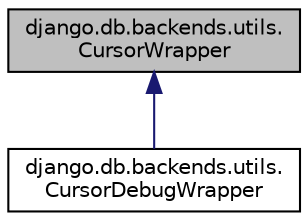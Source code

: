 digraph "django.db.backends.utils.CursorWrapper"
{
 // LATEX_PDF_SIZE
  edge [fontname="Helvetica",fontsize="10",labelfontname="Helvetica",labelfontsize="10"];
  node [fontname="Helvetica",fontsize="10",shape=record];
  Node1 [label="django.db.backends.utils.\lCursorWrapper",height=0.2,width=0.4,color="black", fillcolor="grey75", style="filled", fontcolor="black",tooltip=" "];
  Node1 -> Node2 [dir="back",color="midnightblue",fontsize="10",style="solid",fontname="Helvetica"];
  Node2 [label="django.db.backends.utils.\lCursorDebugWrapper",height=0.2,width=0.4,color="black", fillcolor="white", style="filled",URL="$classdjango_1_1db_1_1backends_1_1utils_1_1_cursor_debug_wrapper.html",tooltip=" "];
}
